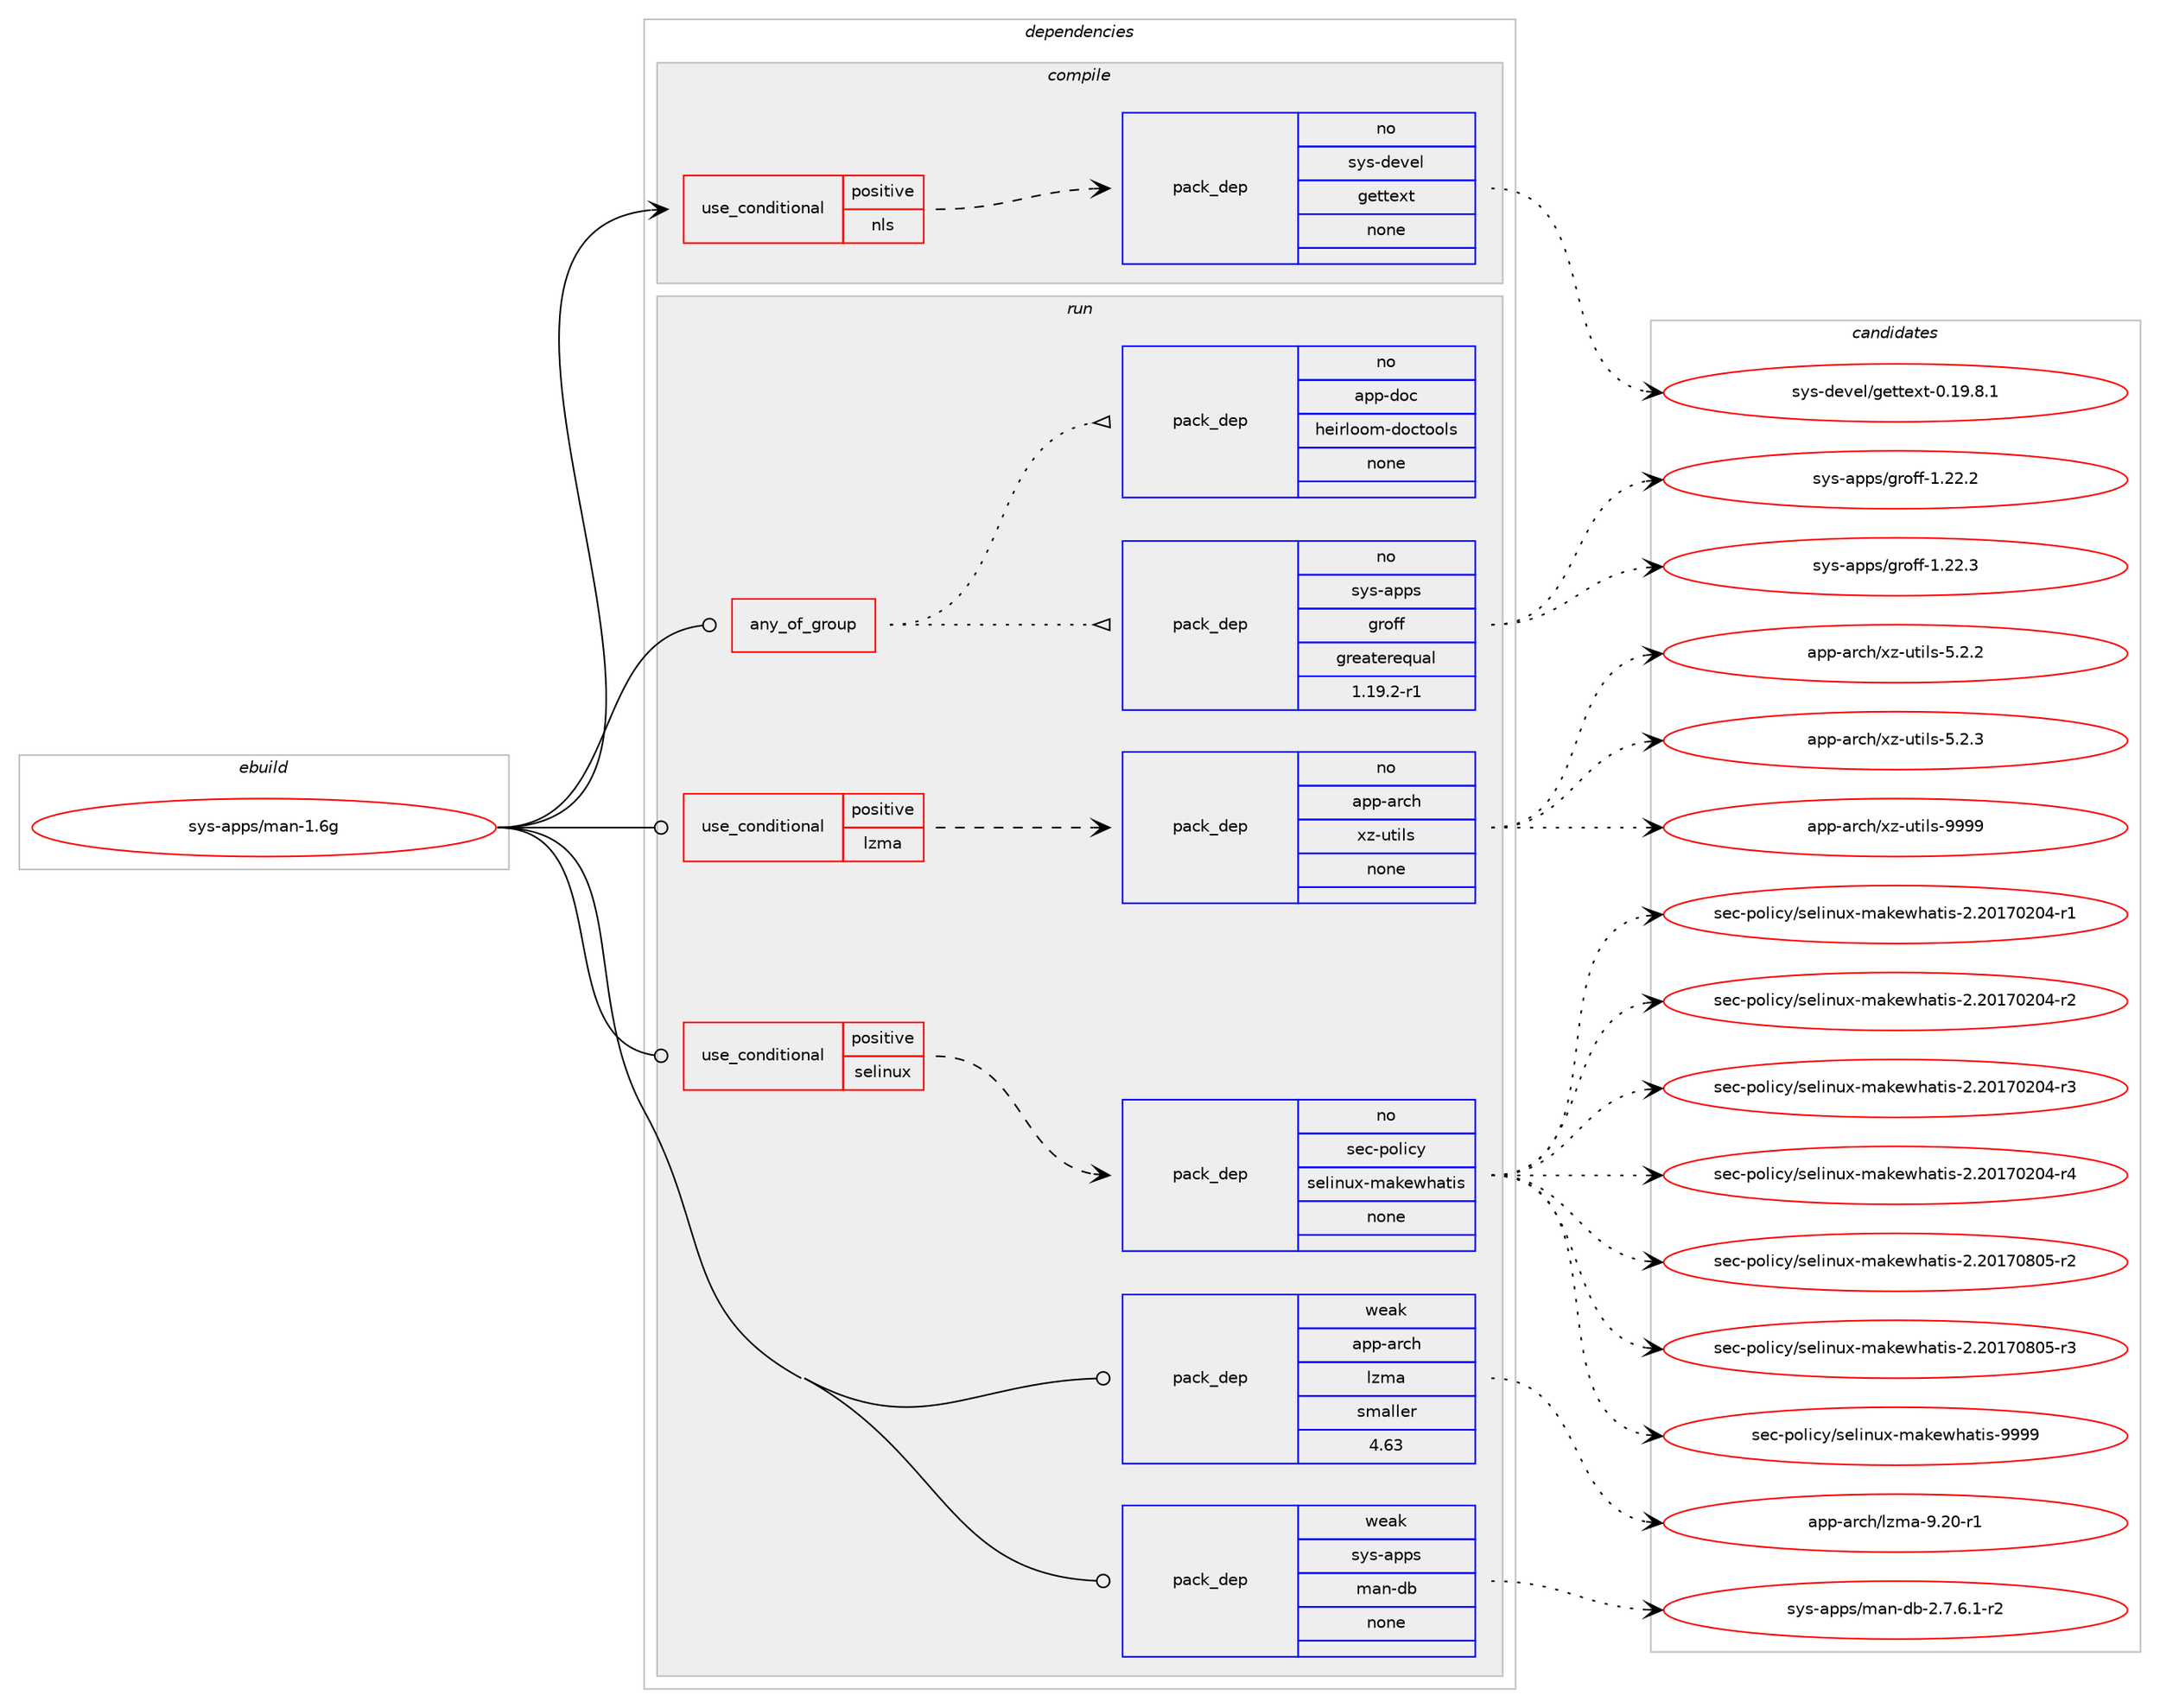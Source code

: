 digraph prolog {

# *************
# Graph options
# *************

newrank=true;
concentrate=true;
compound=true;
graph [rankdir=LR,fontname=Helvetica,fontsize=10,ranksep=1.5];#, ranksep=2.5, nodesep=0.2];
edge  [arrowhead=vee];
node  [fontname=Helvetica,fontsize=10];

# **********
# The ebuild
# **********

subgraph cluster_leftcol {
color=gray;
rank=same;
label=<<i>ebuild</i>>;
id [label="sys-apps/man-1.6g", color=red, width=4, href="../sys-apps/man-1.6g.svg"];
}

# ****************
# The dependencies
# ****************

subgraph cluster_midcol {
color=gray;
label=<<i>dependencies</i>>;
subgraph cluster_compile {
fillcolor="#eeeeee";
style=filled;
label=<<i>compile</i>>;
subgraph cond113261 {
dependency470409 [label=<<TABLE BORDER="0" CELLBORDER="1" CELLSPACING="0" CELLPADDING="4"><TR><TD ROWSPAN="3" CELLPADDING="10">use_conditional</TD></TR><TR><TD>positive</TD></TR><TR><TD>nls</TD></TR></TABLE>>, shape=none, color=red];
subgraph pack349035 {
dependency470410 [label=<<TABLE BORDER="0" CELLBORDER="1" CELLSPACING="0" CELLPADDING="4" WIDTH="220"><TR><TD ROWSPAN="6" CELLPADDING="30">pack_dep</TD></TR><TR><TD WIDTH="110">no</TD></TR><TR><TD>sys-devel</TD></TR><TR><TD>gettext</TD></TR><TR><TD>none</TD></TR><TR><TD></TD></TR></TABLE>>, shape=none, color=blue];
}
dependency470409:e -> dependency470410:w [weight=20,style="dashed",arrowhead="vee"];
}
id:e -> dependency470409:w [weight=20,style="solid",arrowhead="vee"];
}
subgraph cluster_compileandrun {
fillcolor="#eeeeee";
style=filled;
label=<<i>compile and run</i>>;
}
subgraph cluster_run {
fillcolor="#eeeeee";
style=filled;
label=<<i>run</i>>;
subgraph any7858 {
dependency470411 [label=<<TABLE BORDER="0" CELLBORDER="1" CELLSPACING="0" CELLPADDING="4"><TR><TD CELLPADDING="10">any_of_group</TD></TR></TABLE>>, shape=none, color=red];subgraph pack349036 {
dependency470412 [label=<<TABLE BORDER="0" CELLBORDER="1" CELLSPACING="0" CELLPADDING="4" WIDTH="220"><TR><TD ROWSPAN="6" CELLPADDING="30">pack_dep</TD></TR><TR><TD WIDTH="110">no</TD></TR><TR><TD>sys-apps</TD></TR><TR><TD>groff</TD></TR><TR><TD>greaterequal</TD></TR><TR><TD>1.19.2-r1</TD></TR></TABLE>>, shape=none, color=blue];
}
dependency470411:e -> dependency470412:w [weight=20,style="dotted",arrowhead="oinv"];
subgraph pack349037 {
dependency470413 [label=<<TABLE BORDER="0" CELLBORDER="1" CELLSPACING="0" CELLPADDING="4" WIDTH="220"><TR><TD ROWSPAN="6" CELLPADDING="30">pack_dep</TD></TR><TR><TD WIDTH="110">no</TD></TR><TR><TD>app-doc</TD></TR><TR><TD>heirloom-doctools</TD></TR><TR><TD>none</TD></TR><TR><TD></TD></TR></TABLE>>, shape=none, color=blue];
}
dependency470411:e -> dependency470413:w [weight=20,style="dotted",arrowhead="oinv"];
}
id:e -> dependency470411:w [weight=20,style="solid",arrowhead="odot"];
subgraph cond113262 {
dependency470414 [label=<<TABLE BORDER="0" CELLBORDER="1" CELLSPACING="0" CELLPADDING="4"><TR><TD ROWSPAN="3" CELLPADDING="10">use_conditional</TD></TR><TR><TD>positive</TD></TR><TR><TD>lzma</TD></TR></TABLE>>, shape=none, color=red];
subgraph pack349038 {
dependency470415 [label=<<TABLE BORDER="0" CELLBORDER="1" CELLSPACING="0" CELLPADDING="4" WIDTH="220"><TR><TD ROWSPAN="6" CELLPADDING="30">pack_dep</TD></TR><TR><TD WIDTH="110">no</TD></TR><TR><TD>app-arch</TD></TR><TR><TD>xz-utils</TD></TR><TR><TD>none</TD></TR><TR><TD></TD></TR></TABLE>>, shape=none, color=blue];
}
dependency470414:e -> dependency470415:w [weight=20,style="dashed",arrowhead="vee"];
}
id:e -> dependency470414:w [weight=20,style="solid",arrowhead="odot"];
subgraph cond113263 {
dependency470416 [label=<<TABLE BORDER="0" CELLBORDER="1" CELLSPACING="0" CELLPADDING="4"><TR><TD ROWSPAN="3" CELLPADDING="10">use_conditional</TD></TR><TR><TD>positive</TD></TR><TR><TD>selinux</TD></TR></TABLE>>, shape=none, color=red];
subgraph pack349039 {
dependency470417 [label=<<TABLE BORDER="0" CELLBORDER="1" CELLSPACING="0" CELLPADDING="4" WIDTH="220"><TR><TD ROWSPAN="6" CELLPADDING="30">pack_dep</TD></TR><TR><TD WIDTH="110">no</TD></TR><TR><TD>sec-policy</TD></TR><TR><TD>selinux-makewhatis</TD></TR><TR><TD>none</TD></TR><TR><TD></TD></TR></TABLE>>, shape=none, color=blue];
}
dependency470416:e -> dependency470417:w [weight=20,style="dashed",arrowhead="vee"];
}
id:e -> dependency470416:w [weight=20,style="solid",arrowhead="odot"];
subgraph pack349040 {
dependency470418 [label=<<TABLE BORDER="0" CELLBORDER="1" CELLSPACING="0" CELLPADDING="4" WIDTH="220"><TR><TD ROWSPAN="6" CELLPADDING="30">pack_dep</TD></TR><TR><TD WIDTH="110">weak</TD></TR><TR><TD>app-arch</TD></TR><TR><TD>lzma</TD></TR><TR><TD>smaller</TD></TR><TR><TD>4.63</TD></TR></TABLE>>, shape=none, color=blue];
}
id:e -> dependency470418:w [weight=20,style="solid",arrowhead="odot"];
subgraph pack349041 {
dependency470419 [label=<<TABLE BORDER="0" CELLBORDER="1" CELLSPACING="0" CELLPADDING="4" WIDTH="220"><TR><TD ROWSPAN="6" CELLPADDING="30">pack_dep</TD></TR><TR><TD WIDTH="110">weak</TD></TR><TR><TD>sys-apps</TD></TR><TR><TD>man-db</TD></TR><TR><TD>none</TD></TR><TR><TD></TD></TR></TABLE>>, shape=none, color=blue];
}
id:e -> dependency470419:w [weight=20,style="solid",arrowhead="odot"];
}
}

# **************
# The candidates
# **************

subgraph cluster_choices {
rank=same;
color=gray;
label=<<i>candidates</i>>;

subgraph choice349035 {
color=black;
nodesep=1;
choice1151211154510010111810110847103101116116101120116454846495746564649 [label="sys-devel/gettext-0.19.8.1", color=red, width=4,href="../sys-devel/gettext-0.19.8.1.svg"];
dependency470410:e -> choice1151211154510010111810110847103101116116101120116454846495746564649:w [style=dotted,weight="100"];
}
subgraph choice349036 {
color=black;
nodesep=1;
choice11512111545971121121154710311411110210245494650504650 [label="sys-apps/groff-1.22.2", color=red, width=4,href="../sys-apps/groff-1.22.2.svg"];
choice11512111545971121121154710311411110210245494650504651 [label="sys-apps/groff-1.22.3", color=red, width=4,href="../sys-apps/groff-1.22.3.svg"];
dependency470412:e -> choice11512111545971121121154710311411110210245494650504650:w [style=dotted,weight="100"];
dependency470412:e -> choice11512111545971121121154710311411110210245494650504651:w [style=dotted,weight="100"];
}
subgraph choice349037 {
color=black;
nodesep=1;
}
subgraph choice349038 {
color=black;
nodesep=1;
choice971121124597114991044712012245117116105108115455346504650 [label="app-arch/xz-utils-5.2.2", color=red, width=4,href="../app-arch/xz-utils-5.2.2.svg"];
choice971121124597114991044712012245117116105108115455346504651 [label="app-arch/xz-utils-5.2.3", color=red, width=4,href="../app-arch/xz-utils-5.2.3.svg"];
choice9711211245971149910447120122451171161051081154557575757 [label="app-arch/xz-utils-9999", color=red, width=4,href="../app-arch/xz-utils-9999.svg"];
dependency470415:e -> choice971121124597114991044712012245117116105108115455346504650:w [style=dotted,weight="100"];
dependency470415:e -> choice971121124597114991044712012245117116105108115455346504651:w [style=dotted,weight="100"];
dependency470415:e -> choice9711211245971149910447120122451171161051081154557575757:w [style=dotted,weight="100"];
}
subgraph choice349039 {
color=black;
nodesep=1;
choice1151019945112111108105991214711510110810511011712045109971071011191049711610511545504650484955485048524511449 [label="sec-policy/selinux-makewhatis-2.20170204-r1", color=red, width=4,href="../sec-policy/selinux-makewhatis-2.20170204-r1.svg"];
choice1151019945112111108105991214711510110810511011712045109971071011191049711610511545504650484955485048524511450 [label="sec-policy/selinux-makewhatis-2.20170204-r2", color=red, width=4,href="../sec-policy/selinux-makewhatis-2.20170204-r2.svg"];
choice1151019945112111108105991214711510110810511011712045109971071011191049711610511545504650484955485048524511451 [label="sec-policy/selinux-makewhatis-2.20170204-r3", color=red, width=4,href="../sec-policy/selinux-makewhatis-2.20170204-r3.svg"];
choice1151019945112111108105991214711510110810511011712045109971071011191049711610511545504650484955485048524511452 [label="sec-policy/selinux-makewhatis-2.20170204-r4", color=red, width=4,href="../sec-policy/selinux-makewhatis-2.20170204-r4.svg"];
choice1151019945112111108105991214711510110810511011712045109971071011191049711610511545504650484955485648534511450 [label="sec-policy/selinux-makewhatis-2.20170805-r2", color=red, width=4,href="../sec-policy/selinux-makewhatis-2.20170805-r2.svg"];
choice1151019945112111108105991214711510110810511011712045109971071011191049711610511545504650484955485648534511451 [label="sec-policy/selinux-makewhatis-2.20170805-r3", color=red, width=4,href="../sec-policy/selinux-makewhatis-2.20170805-r3.svg"];
choice115101994511211110810599121471151011081051101171204510997107101119104971161051154557575757 [label="sec-policy/selinux-makewhatis-9999", color=red, width=4,href="../sec-policy/selinux-makewhatis-9999.svg"];
dependency470417:e -> choice1151019945112111108105991214711510110810511011712045109971071011191049711610511545504650484955485048524511449:w [style=dotted,weight="100"];
dependency470417:e -> choice1151019945112111108105991214711510110810511011712045109971071011191049711610511545504650484955485048524511450:w [style=dotted,weight="100"];
dependency470417:e -> choice1151019945112111108105991214711510110810511011712045109971071011191049711610511545504650484955485048524511451:w [style=dotted,weight="100"];
dependency470417:e -> choice1151019945112111108105991214711510110810511011712045109971071011191049711610511545504650484955485048524511452:w [style=dotted,weight="100"];
dependency470417:e -> choice1151019945112111108105991214711510110810511011712045109971071011191049711610511545504650484955485648534511450:w [style=dotted,weight="100"];
dependency470417:e -> choice1151019945112111108105991214711510110810511011712045109971071011191049711610511545504650484955485648534511451:w [style=dotted,weight="100"];
dependency470417:e -> choice115101994511211110810599121471151011081051101171204510997107101119104971161051154557575757:w [style=dotted,weight="100"];
}
subgraph choice349040 {
color=black;
nodesep=1;
choice97112112459711499104471081221099745574650484511449 [label="app-arch/lzma-9.20-r1", color=red, width=4,href="../app-arch/lzma-9.20-r1.svg"];
dependency470418:e -> choice97112112459711499104471081221099745574650484511449:w [style=dotted,weight="100"];
}
subgraph choice349041 {
color=black;
nodesep=1;
choice11512111545971121121154710997110451009845504655465446494511450 [label="sys-apps/man-db-2.7.6.1-r2", color=red, width=4,href="../sys-apps/man-db-2.7.6.1-r2.svg"];
dependency470419:e -> choice11512111545971121121154710997110451009845504655465446494511450:w [style=dotted,weight="100"];
}
}

}
